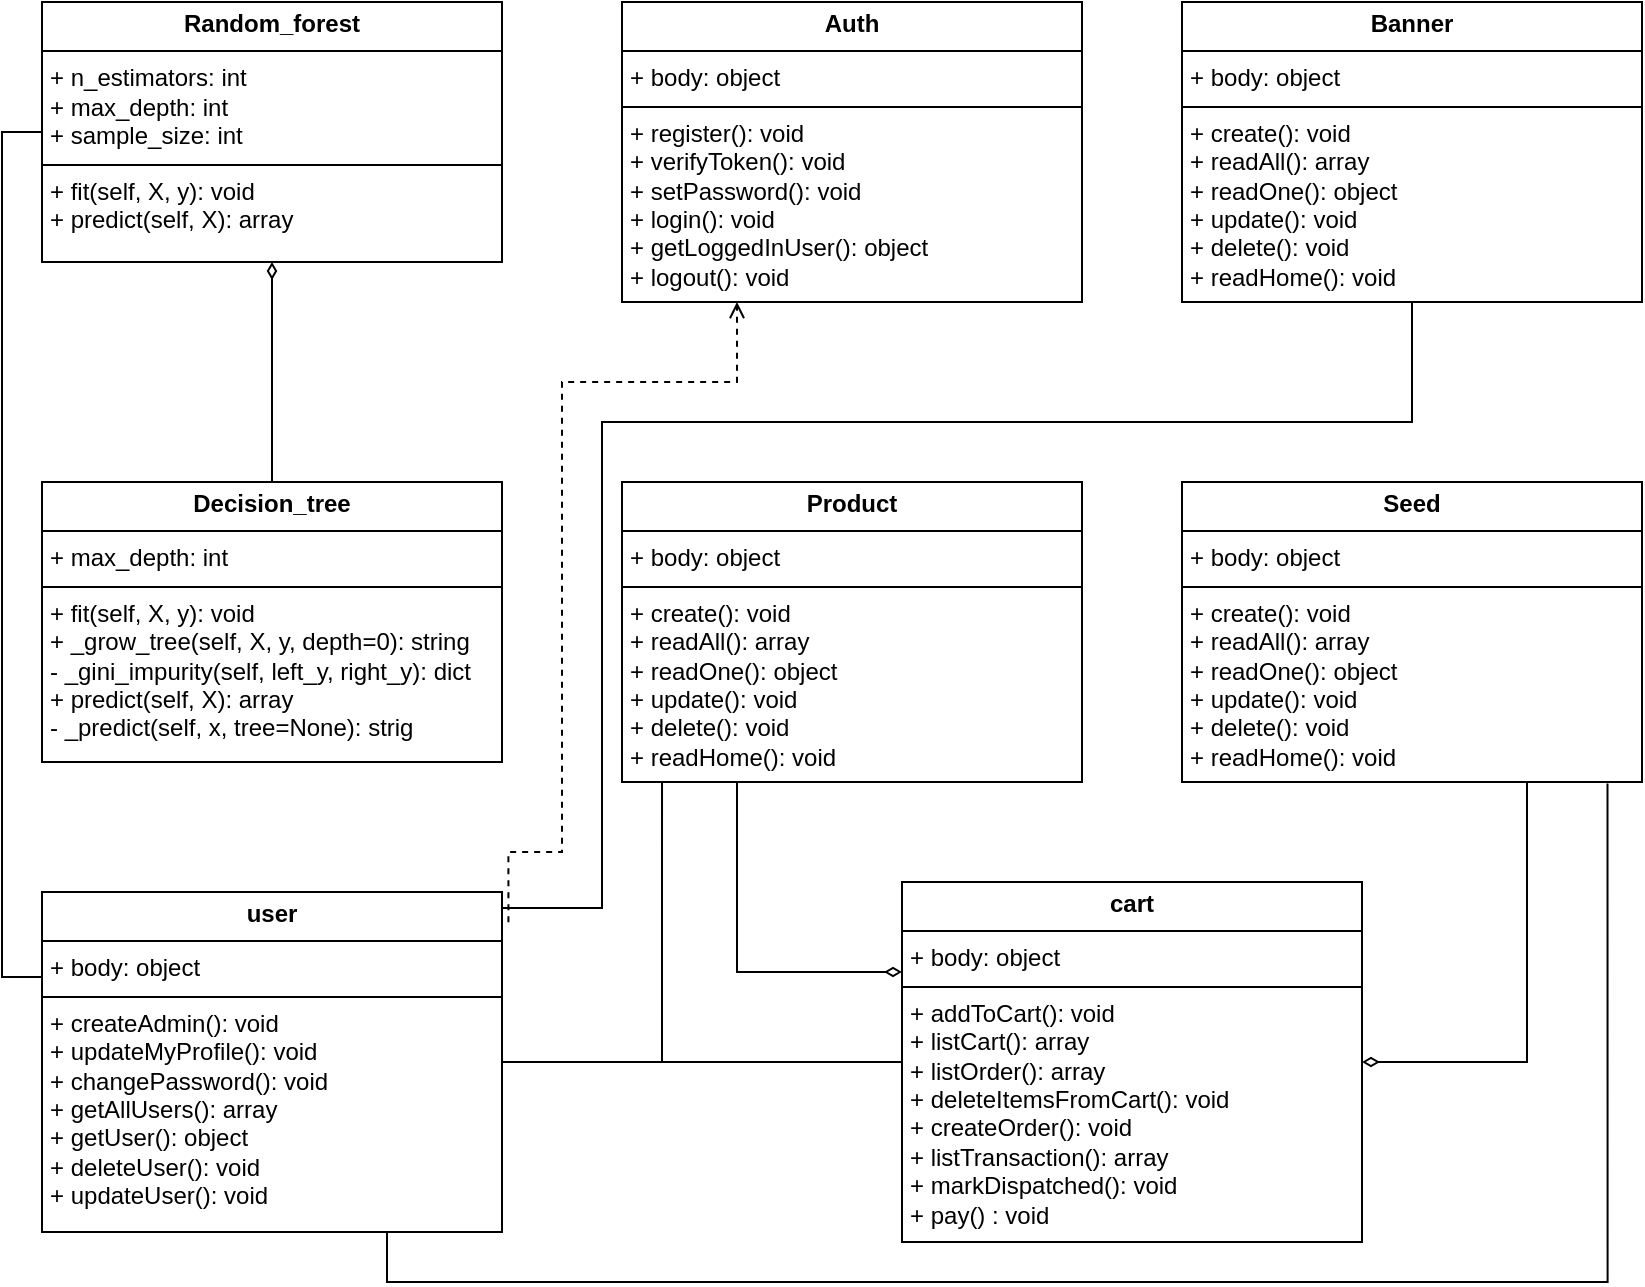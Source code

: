 <mxfile version="24.0.7" type="device">
  <diagram name="Page-1" id="6J4zypkeGO1NUI8-O1iI">
    <mxGraphModel dx="1489" dy="813" grid="1" gridSize="10" guides="1" tooltips="1" connect="1" arrows="1" fold="1" page="1" pageScale="1" pageWidth="850" pageHeight="1100" math="0" shadow="0">
      <root>
        <mxCell id="0" />
        <mxCell id="1" parent="0" />
        <mxCell id="OLxuGnr6lJelTqZLQTD2-3" style="edgeStyle=orthogonalEdgeStyle;rounded=0;orthogonalLoop=1;jettySize=auto;html=1;entryX=0.5;entryY=1;entryDx=0;entryDy=0;endArrow=diamondThin;endFill=0;" edge="1" parent="1" source="OLxuGnr6lJelTqZLQTD2-1" target="OLxuGnr6lJelTqZLQTD2-2">
          <mxGeometry relative="1" as="geometry" />
        </mxCell>
        <mxCell id="OLxuGnr6lJelTqZLQTD2-1" value="&lt;p style=&quot;margin:0px;margin-top:4px;text-align:center;&quot;&gt;&lt;b&gt;Decision_tree&lt;/b&gt;&lt;/p&gt;&lt;hr size=&quot;1&quot; style=&quot;border-style:solid;&quot;&gt;&lt;p style=&quot;margin:0px;margin-left:4px;&quot;&gt;+ max_depth: int&lt;/p&gt;&lt;hr size=&quot;1&quot; style=&quot;border-style:solid;&quot;&gt;&lt;p style=&quot;margin:0px;margin-left:4px;&quot;&gt;+ fit(self, X, y): void&lt;/p&gt;&lt;p style=&quot;margin:0px;margin-left:4px;&quot;&gt;+&amp;nbsp;_grow_tree(self, X, y, depth=0): string&lt;/p&gt;&lt;p style=&quot;margin:0px;margin-left:4px;&quot;&gt;-&amp;nbsp;_gini_impurity(self, left_y, right_y): dict&lt;/p&gt;&lt;p style=&quot;margin:0px;margin-left:4px;&quot;&gt;+&amp;nbsp;predict(self, X): array&lt;/p&gt;&lt;p style=&quot;margin:0px;margin-left:4px;&quot;&gt;-&amp;nbsp;_predict(self, x, tree=None): strig&lt;/p&gt;" style="verticalAlign=top;align=left;overflow=fill;html=1;whiteSpace=wrap;" vertex="1" parent="1">
          <mxGeometry x="120" y="360" width="230" height="140" as="geometry" />
        </mxCell>
        <mxCell id="OLxuGnr6lJelTqZLQTD2-2" value="&lt;p style=&quot;margin:0px;margin-top:4px;text-align:center;&quot;&gt;&lt;b&gt;Random_forest&lt;/b&gt;&lt;/p&gt;&lt;hr size=&quot;1&quot; style=&quot;border-style:solid;&quot;&gt;&lt;p style=&quot;margin:0px;margin-left:4px;&quot;&gt;+ n_estimators: int&lt;/p&gt;&lt;p style=&quot;margin:0px;margin-left:4px;&quot;&gt;+ max_depth: int&lt;/p&gt;&lt;p style=&quot;margin:0px;margin-left:4px;&quot;&gt;+ sample_size: int&lt;/p&gt;&lt;hr size=&quot;1&quot; style=&quot;border-style:solid;&quot;&gt;&lt;p style=&quot;margin:0px;margin-left:4px;&quot;&gt;+ fit(self, X, y): void&lt;/p&gt;&lt;p style=&quot;margin:0px;margin-left:4px;&quot;&gt;+&amp;nbsp;predict(self, X): array&lt;/p&gt;" style="verticalAlign=top;align=left;overflow=fill;html=1;whiteSpace=wrap;" vertex="1" parent="1">
          <mxGeometry x="120" y="120" width="230" height="130" as="geometry" />
        </mxCell>
        <mxCell id="OLxuGnr6lJelTqZLQTD2-5" value="&lt;p style=&quot;margin:0px;margin-top:4px;text-align:center;&quot;&gt;&lt;b&gt;Auth&lt;/b&gt;&lt;/p&gt;&lt;hr size=&quot;1&quot; style=&quot;border-style:solid;&quot;&gt;&lt;p style=&quot;margin:0px;margin-left:4px;&quot;&gt;+ body: object&lt;/p&gt;&lt;hr size=&quot;1&quot; style=&quot;border-style:solid;&quot;&gt;&lt;p style=&quot;margin:0px;margin-left:4px;&quot;&gt;+ register(): void&lt;/p&gt;&lt;p style=&quot;margin:0px;margin-left:4px;&quot;&gt;+ verifyToken(): void&lt;/p&gt;&lt;p style=&quot;margin:0px;margin-left:4px;&quot;&gt;+ setPassword(): void&lt;/p&gt;&lt;p style=&quot;margin:0px;margin-left:4px;&quot;&gt;+ login(): void&lt;/p&gt;&lt;p style=&quot;margin:0px;margin-left:4px;&quot;&gt;+ getLoggedInUser(): object&lt;/p&gt;&lt;p style=&quot;margin:0px;margin-left:4px;&quot;&gt;+ logout(): void&lt;/p&gt;" style="verticalAlign=top;align=left;overflow=fill;html=1;whiteSpace=wrap;" vertex="1" parent="1">
          <mxGeometry x="410" y="120" width="230" height="150" as="geometry" />
        </mxCell>
        <mxCell id="OLxuGnr6lJelTqZLQTD2-7" value="&lt;p style=&quot;margin:0px;margin-top:4px;text-align:center;&quot;&gt;&lt;b&gt;Banner&lt;/b&gt;&lt;/p&gt;&lt;hr size=&quot;1&quot; style=&quot;border-style:solid;&quot;&gt;&lt;p style=&quot;margin:0px;margin-left:4px;&quot;&gt;+ body: object&lt;/p&gt;&lt;hr size=&quot;1&quot; style=&quot;border-style:solid;&quot;&gt;&lt;p style=&quot;margin:0px;margin-left:4px;&quot;&gt;+ create(): void&lt;/p&gt;&lt;p style=&quot;margin:0px;margin-left:4px;&quot;&gt;+ readAll(): array&lt;/p&gt;&lt;p style=&quot;margin:0px;margin-left:4px;&quot;&gt;+ readOne(): object&lt;/p&gt;&lt;p style=&quot;margin:0px;margin-left:4px;&quot;&gt;+ update(): void&lt;/p&gt;&lt;p style=&quot;margin:0px;margin-left:4px;&quot;&gt;+ delete(): void&lt;/p&gt;&lt;p style=&quot;margin:0px;margin-left:4px;&quot;&gt;+ readHome(): void&lt;/p&gt;" style="verticalAlign=top;align=left;overflow=fill;html=1;whiteSpace=wrap;" vertex="1" parent="1">
          <mxGeometry x="690" y="120" width="230" height="150" as="geometry" />
        </mxCell>
        <mxCell id="OLxuGnr6lJelTqZLQTD2-14" style="edgeStyle=orthogonalEdgeStyle;rounded=0;orthogonalLoop=1;jettySize=auto;html=1;exitX=0.25;exitY=1;exitDx=0;exitDy=0;entryX=0;entryY=0.25;entryDx=0;entryDy=0;endArrow=diamondThin;endFill=0;" edge="1" parent="1" source="OLxuGnr6lJelTqZLQTD2-8" target="OLxuGnr6lJelTqZLQTD2-11">
          <mxGeometry relative="1" as="geometry" />
        </mxCell>
        <mxCell id="OLxuGnr6lJelTqZLQTD2-8" value="&lt;p style=&quot;margin:0px;margin-top:4px;text-align:center;&quot;&gt;&lt;b&gt;Product&lt;/b&gt;&lt;/p&gt;&lt;hr size=&quot;1&quot; style=&quot;border-style:solid;&quot;&gt;&lt;p style=&quot;margin:0px;margin-left:4px;&quot;&gt;+ body: object&lt;/p&gt;&lt;hr size=&quot;1&quot; style=&quot;border-style:solid;&quot;&gt;&lt;p style=&quot;margin:0px;margin-left:4px;&quot;&gt;+ create(): void&lt;/p&gt;&lt;p style=&quot;margin:0px;margin-left:4px;&quot;&gt;+ readAll(): array&lt;/p&gt;&lt;p style=&quot;margin:0px;margin-left:4px;&quot;&gt;+ readOne(): object&lt;/p&gt;&lt;p style=&quot;margin:0px;margin-left:4px;&quot;&gt;+ update(): void&lt;/p&gt;&lt;p style=&quot;margin:0px;margin-left:4px;&quot;&gt;+ delete(): void&lt;/p&gt;&lt;p style=&quot;margin:0px;margin-left:4px;&quot;&gt;+ readHome(): void&lt;/p&gt;" style="verticalAlign=top;align=left;overflow=fill;html=1;whiteSpace=wrap;" vertex="1" parent="1">
          <mxGeometry x="410" y="360" width="230" height="150" as="geometry" />
        </mxCell>
        <mxCell id="OLxuGnr6lJelTqZLQTD2-13" style="edgeStyle=orthogonalEdgeStyle;rounded=0;orthogonalLoop=1;jettySize=auto;html=1;exitX=0.75;exitY=1;exitDx=0;exitDy=0;entryX=1;entryY=0.5;entryDx=0;entryDy=0;endArrow=diamondThin;endFill=0;" edge="1" parent="1" source="OLxuGnr6lJelTqZLQTD2-9" target="OLxuGnr6lJelTqZLQTD2-11">
          <mxGeometry relative="1" as="geometry" />
        </mxCell>
        <mxCell id="OLxuGnr6lJelTqZLQTD2-9" value="&lt;p style=&quot;margin:0px;margin-top:4px;text-align:center;&quot;&gt;&lt;b&gt;Seed&lt;/b&gt;&lt;/p&gt;&lt;hr size=&quot;1&quot; style=&quot;border-style:solid;&quot;&gt;&lt;p style=&quot;margin:0px;margin-left:4px;&quot;&gt;+ body: object&lt;/p&gt;&lt;hr size=&quot;1&quot; style=&quot;border-style:solid;&quot;&gt;&lt;p style=&quot;margin:0px;margin-left:4px;&quot;&gt;+ create(): void&lt;/p&gt;&lt;p style=&quot;margin:0px;margin-left:4px;&quot;&gt;+ readAll(): array&lt;/p&gt;&lt;p style=&quot;margin:0px;margin-left:4px;&quot;&gt;+ readOne(): object&lt;/p&gt;&lt;p style=&quot;margin:0px;margin-left:4px;&quot;&gt;+ update(): void&lt;/p&gt;&lt;p style=&quot;margin:0px;margin-left:4px;&quot;&gt;+ delete(): void&lt;/p&gt;&lt;p style=&quot;margin:0px;margin-left:4px;&quot;&gt;+ readHome(): void&lt;/p&gt;" style="verticalAlign=top;align=left;overflow=fill;html=1;whiteSpace=wrap;" vertex="1" parent="1">
          <mxGeometry x="690" y="360" width="230" height="150" as="geometry" />
        </mxCell>
        <mxCell id="OLxuGnr6lJelTqZLQTD2-19" style="edgeStyle=orthogonalEdgeStyle;rounded=0;orthogonalLoop=1;jettySize=auto;html=1;entryX=0.25;entryY=1;entryDx=0;entryDy=0;strokeColor=default;align=center;verticalAlign=middle;fontFamily=Helvetica;fontSize=11;fontColor=default;labelBackgroundColor=default;endArrow=open;endFill=0;dashed=1;exitX=1.014;exitY=0.089;exitDx=0;exitDy=0;exitPerimeter=0;" edge="1" parent="1" source="OLxuGnr6lJelTqZLQTD2-10" target="OLxuGnr6lJelTqZLQTD2-5">
          <mxGeometry relative="1" as="geometry">
            <Array as="points">
              <mxPoint x="380" y="545" />
              <mxPoint x="380" y="310" />
              <mxPoint x="468" y="310" />
            </Array>
          </mxGeometry>
        </mxCell>
        <mxCell id="OLxuGnr6lJelTqZLQTD2-22" style="edgeStyle=orthogonalEdgeStyle;rounded=0;orthogonalLoop=1;jettySize=auto;html=1;exitX=1;exitY=0.25;exitDx=0;exitDy=0;entryX=0.5;entryY=1;entryDx=0;entryDy=0;strokeColor=default;align=center;verticalAlign=middle;fontFamily=Helvetica;fontSize=11;fontColor=default;labelBackgroundColor=default;endArrow=none;endFill=0;" edge="1" parent="1" source="OLxuGnr6lJelTqZLQTD2-10" target="OLxuGnr6lJelTqZLQTD2-7">
          <mxGeometry relative="1" as="geometry">
            <Array as="points">
              <mxPoint x="400" y="573" />
              <mxPoint x="400" y="330" />
              <mxPoint x="805" y="330" />
            </Array>
          </mxGeometry>
        </mxCell>
        <mxCell id="OLxuGnr6lJelTqZLQTD2-25" style="edgeStyle=orthogonalEdgeStyle;rounded=0;orthogonalLoop=1;jettySize=auto;html=1;exitX=1;exitY=0.75;exitDx=0;exitDy=0;entryX=0;entryY=0.5;entryDx=0;entryDy=0;strokeColor=default;align=center;verticalAlign=middle;fontFamily=Helvetica;fontSize=11;fontColor=default;labelBackgroundColor=default;endArrow=none;endFill=0;" edge="1" parent="1" source="OLxuGnr6lJelTqZLQTD2-10" target="OLxuGnr6lJelTqZLQTD2-11">
          <mxGeometry relative="1" as="geometry">
            <Array as="points">
              <mxPoint x="350" y="650" />
            </Array>
          </mxGeometry>
        </mxCell>
        <mxCell id="OLxuGnr6lJelTqZLQTD2-26" style="edgeStyle=orthogonalEdgeStyle;rounded=0;orthogonalLoop=1;jettySize=auto;html=1;exitX=0;exitY=0.25;exitDx=0;exitDy=0;entryX=0;entryY=0.5;entryDx=0;entryDy=0;strokeColor=default;align=center;verticalAlign=middle;fontFamily=Helvetica;fontSize=11;fontColor=default;labelBackgroundColor=default;endArrow=none;endFill=0;" edge="1" parent="1" source="OLxuGnr6lJelTqZLQTD2-10" target="OLxuGnr6lJelTqZLQTD2-2">
          <mxGeometry relative="1" as="geometry" />
        </mxCell>
        <mxCell id="OLxuGnr6lJelTqZLQTD2-10" value="&lt;p style=&quot;margin:0px;margin-top:4px;text-align:center;&quot;&gt;&lt;b&gt;user&lt;/b&gt;&lt;/p&gt;&lt;hr size=&quot;1&quot; style=&quot;border-style:solid;&quot;&gt;&lt;p style=&quot;margin:0px;margin-left:4px;&quot;&gt;+ body: object&lt;/p&gt;&lt;hr size=&quot;1&quot; style=&quot;border-style:solid;&quot;&gt;&lt;p style=&quot;margin:0px;margin-left:4px;&quot;&gt;+ createAdmin(): void&lt;/p&gt;&lt;p style=&quot;margin:0px;margin-left:4px;&quot;&gt;+ updateMyProfile(): void&lt;/p&gt;&lt;p style=&quot;margin:0px;margin-left:4px;&quot;&gt;+ changePassword(): void&lt;/p&gt;&lt;p style=&quot;margin:0px;margin-left:4px;&quot;&gt;+ getAllUsers(): array&lt;/p&gt;&lt;p style=&quot;margin:0px;margin-left:4px;&quot;&gt;+ getUser(): object&lt;/p&gt;&lt;p style=&quot;margin:0px;margin-left:4px;&quot;&gt;+ deleteUser(): void&lt;/p&gt;&lt;p style=&quot;margin:0px;margin-left:4px;&quot;&gt;+ updateUser(): void&lt;/p&gt;" style="verticalAlign=top;align=left;overflow=fill;html=1;whiteSpace=wrap;" vertex="1" parent="1">
          <mxGeometry x="120" y="565" width="230" height="170" as="geometry" />
        </mxCell>
        <mxCell id="OLxuGnr6lJelTqZLQTD2-11" value="&lt;p style=&quot;margin:0px;margin-top:4px;text-align:center;&quot;&gt;&lt;b&gt;cart&lt;/b&gt;&lt;/p&gt;&lt;hr size=&quot;1&quot; style=&quot;border-style:solid;&quot;&gt;&lt;p style=&quot;margin:0px;margin-left:4px;&quot;&gt;+ body: object&lt;/p&gt;&lt;hr size=&quot;1&quot; style=&quot;border-style:solid;&quot;&gt;&lt;p style=&quot;margin:0px;margin-left:4px;&quot;&gt;+ addToCart(): void&lt;/p&gt;&lt;p style=&quot;margin:0px;margin-left:4px;&quot;&gt;+ listCart(): array&lt;/p&gt;&lt;p style=&quot;margin:0px;margin-left:4px;&quot;&gt;+ listOrder(): array&lt;/p&gt;&lt;p style=&quot;margin:0px;margin-left:4px;&quot;&gt;+ deleteItemsFromCart(): void&lt;/p&gt;&lt;p style=&quot;margin:0px;margin-left:4px;&quot;&gt;+ createOrder(): void&lt;/p&gt;&lt;p style=&quot;margin:0px;margin-left:4px;&quot;&gt;+ listTransaction(): array&lt;/p&gt;&lt;p style=&quot;margin:0px;margin-left:4px;&quot;&gt;+ markDispatched(): void&lt;/p&gt;&lt;p style=&quot;margin:0px;margin-left:4px;&quot;&gt;+ pay() : void&lt;/p&gt;" style="verticalAlign=top;align=left;overflow=fill;html=1;whiteSpace=wrap;" vertex="1" parent="1">
          <mxGeometry x="550" y="560" width="230" height="180" as="geometry" />
        </mxCell>
        <mxCell id="OLxuGnr6lJelTqZLQTD2-21" style="edgeStyle=orthogonalEdgeStyle;rounded=0;orthogonalLoop=1;jettySize=auto;html=1;entryX=0.087;entryY=1;entryDx=0;entryDy=0;entryPerimeter=0;strokeColor=default;align=center;verticalAlign=middle;fontFamily=Helvetica;fontSize=11;fontColor=default;labelBackgroundColor=default;endArrow=none;endFill=0;" edge="1" parent="1" source="OLxuGnr6lJelTqZLQTD2-10" target="OLxuGnr6lJelTqZLQTD2-8">
          <mxGeometry relative="1" as="geometry" />
        </mxCell>
        <mxCell id="OLxuGnr6lJelTqZLQTD2-23" style="edgeStyle=orthogonalEdgeStyle;rounded=0;orthogonalLoop=1;jettySize=auto;html=1;exitX=0.75;exitY=1;exitDx=0;exitDy=0;entryX=0.925;entryY=1.005;entryDx=0;entryDy=0;entryPerimeter=0;strokeColor=default;align=center;verticalAlign=middle;fontFamily=Helvetica;fontSize=11;fontColor=default;labelBackgroundColor=default;endArrow=none;endFill=0;" edge="1" parent="1" source="OLxuGnr6lJelTqZLQTD2-10" target="OLxuGnr6lJelTqZLQTD2-9">
          <mxGeometry relative="1" as="geometry">
            <Array as="points">
              <mxPoint x="293" y="760" />
              <mxPoint x="903" y="760" />
            </Array>
          </mxGeometry>
        </mxCell>
      </root>
    </mxGraphModel>
  </diagram>
</mxfile>
